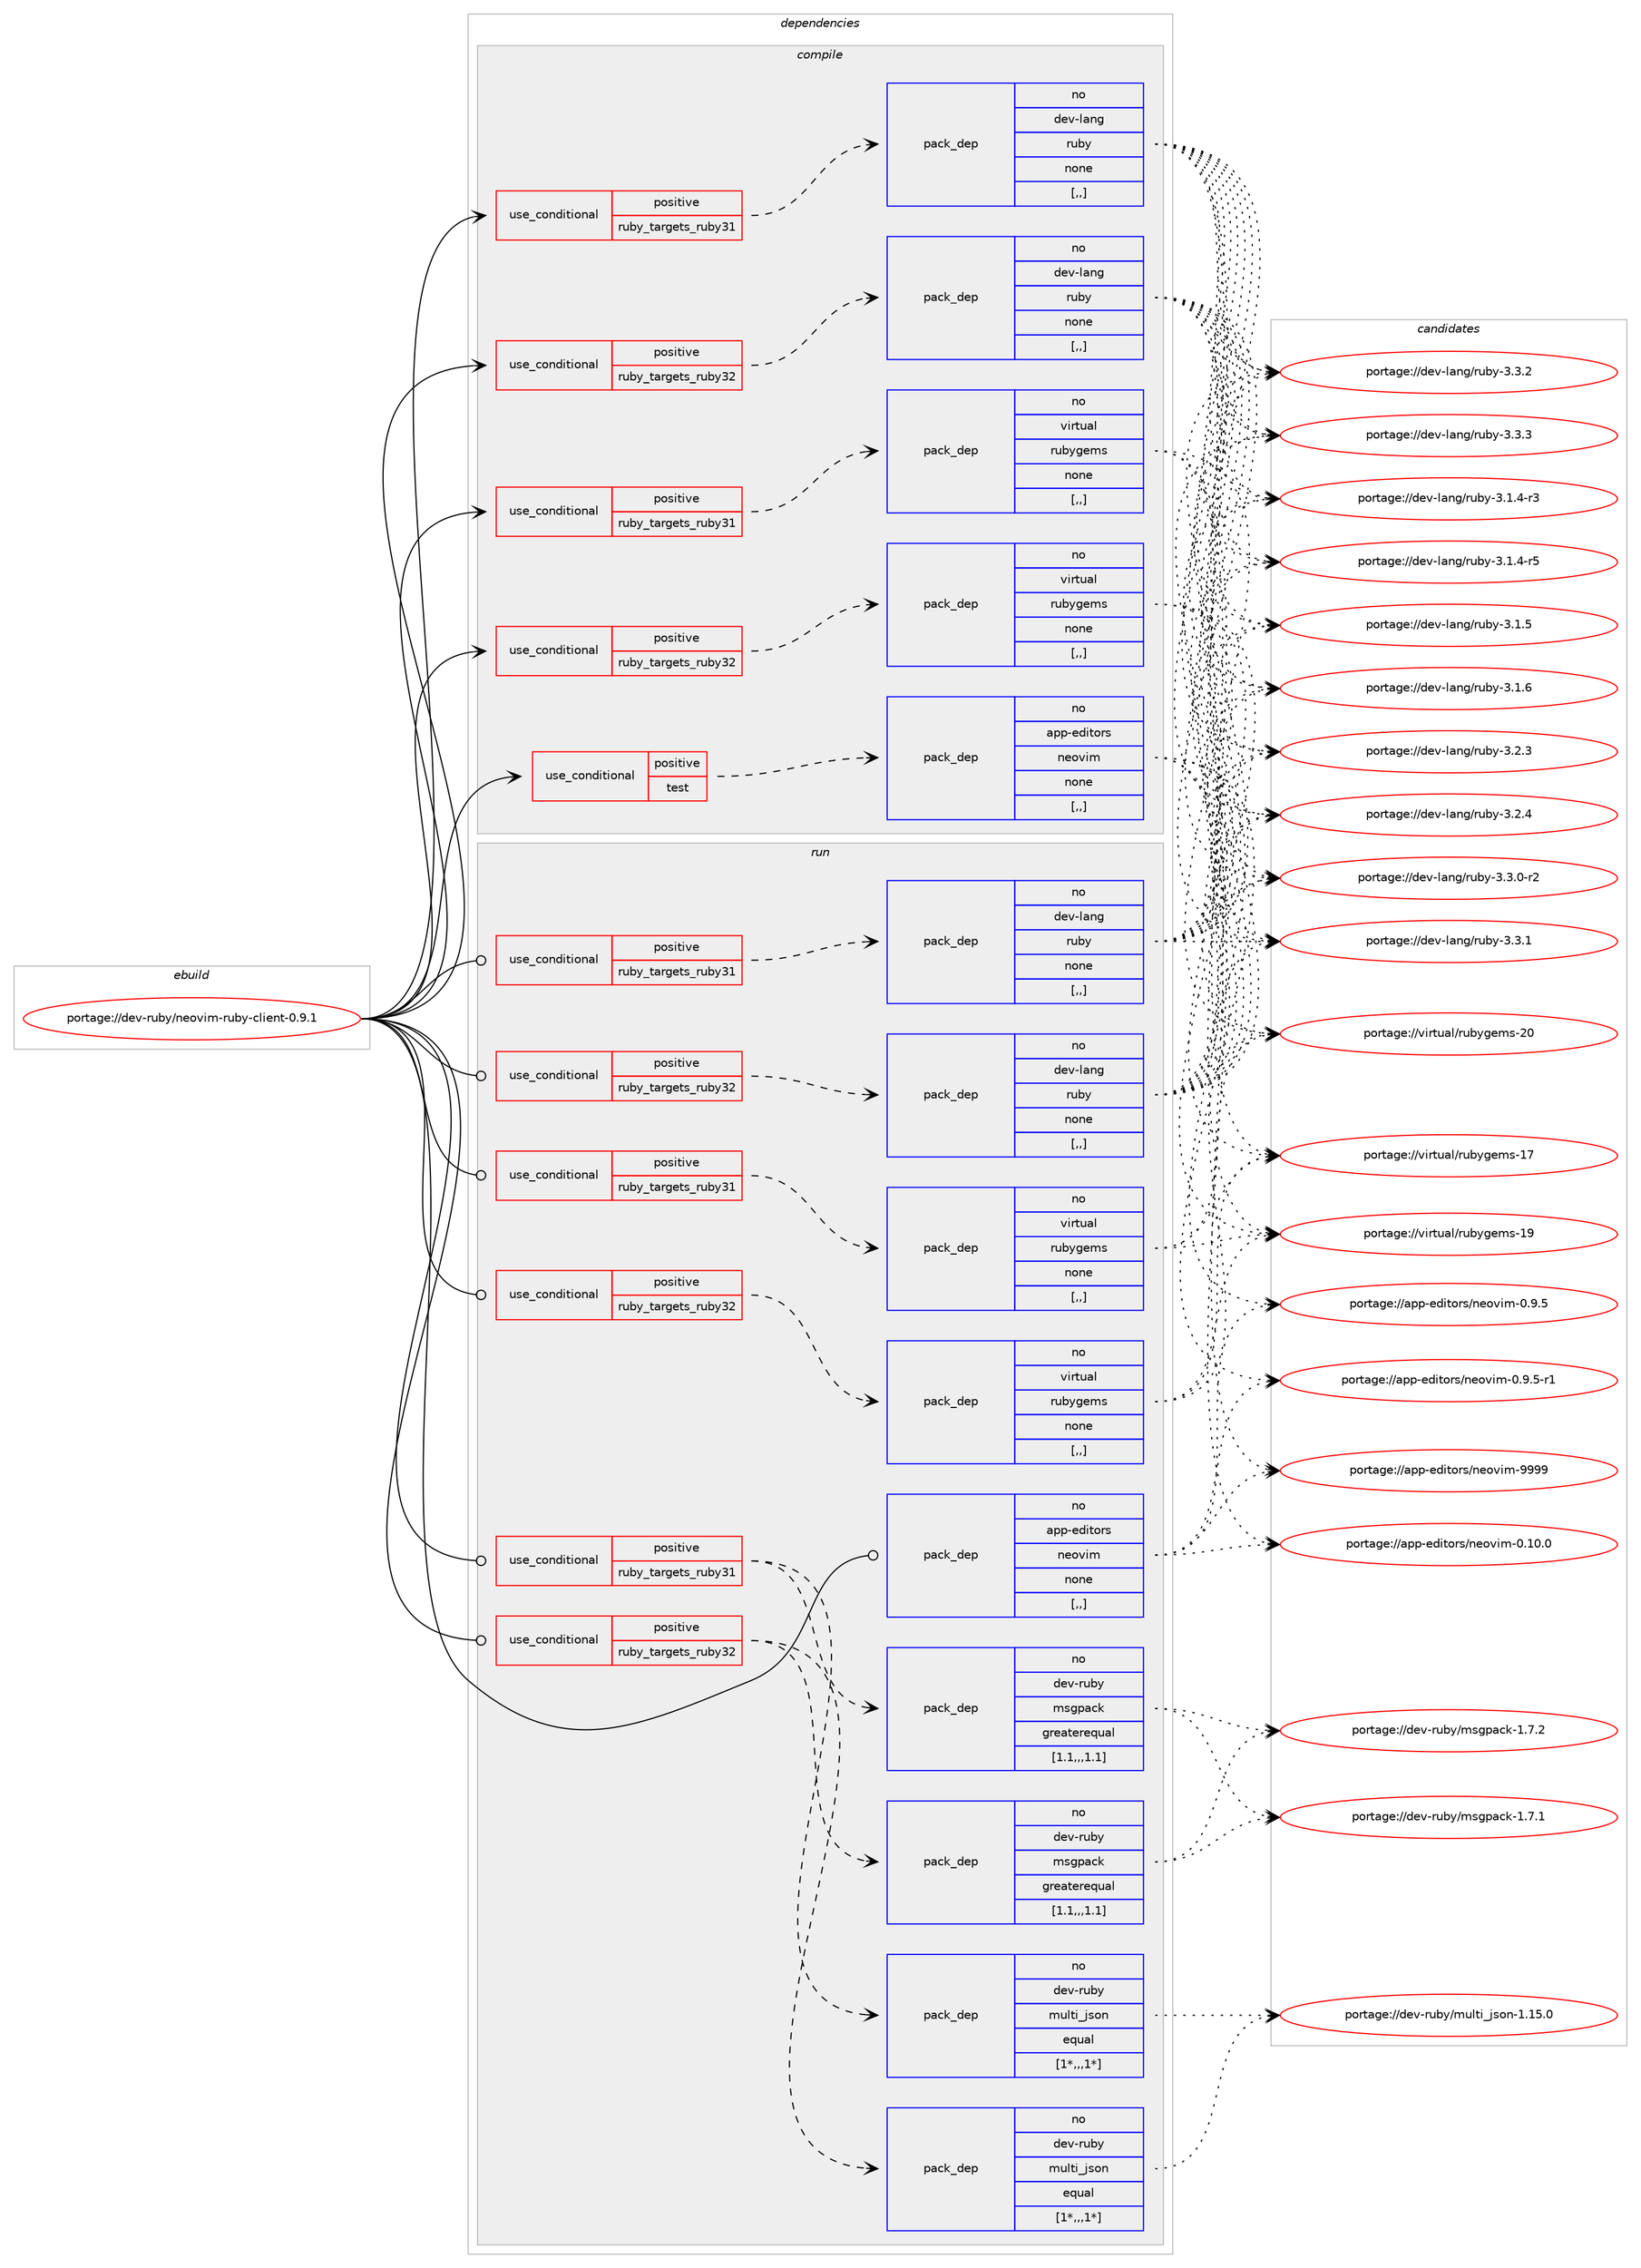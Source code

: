 digraph prolog {

# *************
# Graph options
# *************

newrank=true;
concentrate=true;
compound=true;
graph [rankdir=LR,fontname=Helvetica,fontsize=10,ranksep=1.5];#, ranksep=2.5, nodesep=0.2];
edge  [arrowhead=vee];
node  [fontname=Helvetica,fontsize=10];

# **********
# The ebuild
# **********

subgraph cluster_leftcol {
color=gray;
rank=same;
label=<<i>ebuild</i>>;
id [label="portage://dev-ruby/neovim-ruby-client-0.9.1", color=red, width=4, href="../dev-ruby/neovim-ruby-client-0.9.1.svg"];
}

# ****************
# The dependencies
# ****************

subgraph cluster_midcol {
color=gray;
label=<<i>dependencies</i>>;
subgraph cluster_compile {
fillcolor="#eeeeee";
style=filled;
label=<<i>compile</i>>;
subgraph cond50036 {
dependency187464 [label=<<TABLE BORDER="0" CELLBORDER="1" CELLSPACING="0" CELLPADDING="4"><TR><TD ROWSPAN="3" CELLPADDING="10">use_conditional</TD></TR><TR><TD>positive</TD></TR><TR><TD>ruby_targets_ruby31</TD></TR></TABLE>>, shape=none, color=red];
subgraph pack136120 {
dependency187465 [label=<<TABLE BORDER="0" CELLBORDER="1" CELLSPACING="0" CELLPADDING="4" WIDTH="220"><TR><TD ROWSPAN="6" CELLPADDING="30">pack_dep</TD></TR><TR><TD WIDTH="110">no</TD></TR><TR><TD>dev-lang</TD></TR><TR><TD>ruby</TD></TR><TR><TD>none</TD></TR><TR><TD>[,,]</TD></TR></TABLE>>, shape=none, color=blue];
}
dependency187464:e -> dependency187465:w [weight=20,style="dashed",arrowhead="vee"];
}
id:e -> dependency187464:w [weight=20,style="solid",arrowhead="vee"];
subgraph cond50037 {
dependency187466 [label=<<TABLE BORDER="0" CELLBORDER="1" CELLSPACING="0" CELLPADDING="4"><TR><TD ROWSPAN="3" CELLPADDING="10">use_conditional</TD></TR><TR><TD>positive</TD></TR><TR><TD>ruby_targets_ruby31</TD></TR></TABLE>>, shape=none, color=red];
subgraph pack136121 {
dependency187467 [label=<<TABLE BORDER="0" CELLBORDER="1" CELLSPACING="0" CELLPADDING="4" WIDTH="220"><TR><TD ROWSPAN="6" CELLPADDING="30">pack_dep</TD></TR><TR><TD WIDTH="110">no</TD></TR><TR><TD>virtual</TD></TR><TR><TD>rubygems</TD></TR><TR><TD>none</TD></TR><TR><TD>[,,]</TD></TR></TABLE>>, shape=none, color=blue];
}
dependency187466:e -> dependency187467:w [weight=20,style="dashed",arrowhead="vee"];
}
id:e -> dependency187466:w [weight=20,style="solid",arrowhead="vee"];
subgraph cond50038 {
dependency187468 [label=<<TABLE BORDER="0" CELLBORDER="1" CELLSPACING="0" CELLPADDING="4"><TR><TD ROWSPAN="3" CELLPADDING="10">use_conditional</TD></TR><TR><TD>positive</TD></TR><TR><TD>ruby_targets_ruby32</TD></TR></TABLE>>, shape=none, color=red];
subgraph pack136122 {
dependency187469 [label=<<TABLE BORDER="0" CELLBORDER="1" CELLSPACING="0" CELLPADDING="4" WIDTH="220"><TR><TD ROWSPAN="6" CELLPADDING="30">pack_dep</TD></TR><TR><TD WIDTH="110">no</TD></TR><TR><TD>dev-lang</TD></TR><TR><TD>ruby</TD></TR><TR><TD>none</TD></TR><TR><TD>[,,]</TD></TR></TABLE>>, shape=none, color=blue];
}
dependency187468:e -> dependency187469:w [weight=20,style="dashed",arrowhead="vee"];
}
id:e -> dependency187468:w [weight=20,style="solid",arrowhead="vee"];
subgraph cond50039 {
dependency187470 [label=<<TABLE BORDER="0" CELLBORDER="1" CELLSPACING="0" CELLPADDING="4"><TR><TD ROWSPAN="3" CELLPADDING="10">use_conditional</TD></TR><TR><TD>positive</TD></TR><TR><TD>ruby_targets_ruby32</TD></TR></TABLE>>, shape=none, color=red];
subgraph pack136123 {
dependency187471 [label=<<TABLE BORDER="0" CELLBORDER="1" CELLSPACING="0" CELLPADDING="4" WIDTH="220"><TR><TD ROWSPAN="6" CELLPADDING="30">pack_dep</TD></TR><TR><TD WIDTH="110">no</TD></TR><TR><TD>virtual</TD></TR><TR><TD>rubygems</TD></TR><TR><TD>none</TD></TR><TR><TD>[,,]</TD></TR></TABLE>>, shape=none, color=blue];
}
dependency187470:e -> dependency187471:w [weight=20,style="dashed",arrowhead="vee"];
}
id:e -> dependency187470:w [weight=20,style="solid",arrowhead="vee"];
subgraph cond50040 {
dependency187472 [label=<<TABLE BORDER="0" CELLBORDER="1" CELLSPACING="0" CELLPADDING="4"><TR><TD ROWSPAN="3" CELLPADDING="10">use_conditional</TD></TR><TR><TD>positive</TD></TR><TR><TD>test</TD></TR></TABLE>>, shape=none, color=red];
subgraph pack136124 {
dependency187473 [label=<<TABLE BORDER="0" CELLBORDER="1" CELLSPACING="0" CELLPADDING="4" WIDTH="220"><TR><TD ROWSPAN="6" CELLPADDING="30">pack_dep</TD></TR><TR><TD WIDTH="110">no</TD></TR><TR><TD>app-editors</TD></TR><TR><TD>neovim</TD></TR><TR><TD>none</TD></TR><TR><TD>[,,]</TD></TR></TABLE>>, shape=none, color=blue];
}
dependency187472:e -> dependency187473:w [weight=20,style="dashed",arrowhead="vee"];
}
id:e -> dependency187472:w [weight=20,style="solid",arrowhead="vee"];
}
subgraph cluster_compileandrun {
fillcolor="#eeeeee";
style=filled;
label=<<i>compile and run</i>>;
}
subgraph cluster_run {
fillcolor="#eeeeee";
style=filled;
label=<<i>run</i>>;
subgraph cond50041 {
dependency187474 [label=<<TABLE BORDER="0" CELLBORDER="1" CELLSPACING="0" CELLPADDING="4"><TR><TD ROWSPAN="3" CELLPADDING="10">use_conditional</TD></TR><TR><TD>positive</TD></TR><TR><TD>ruby_targets_ruby31</TD></TR></TABLE>>, shape=none, color=red];
subgraph pack136125 {
dependency187475 [label=<<TABLE BORDER="0" CELLBORDER="1" CELLSPACING="0" CELLPADDING="4" WIDTH="220"><TR><TD ROWSPAN="6" CELLPADDING="30">pack_dep</TD></TR><TR><TD WIDTH="110">no</TD></TR><TR><TD>dev-lang</TD></TR><TR><TD>ruby</TD></TR><TR><TD>none</TD></TR><TR><TD>[,,]</TD></TR></TABLE>>, shape=none, color=blue];
}
dependency187474:e -> dependency187475:w [weight=20,style="dashed",arrowhead="vee"];
}
id:e -> dependency187474:w [weight=20,style="solid",arrowhead="odot"];
subgraph cond50042 {
dependency187476 [label=<<TABLE BORDER="0" CELLBORDER="1" CELLSPACING="0" CELLPADDING="4"><TR><TD ROWSPAN="3" CELLPADDING="10">use_conditional</TD></TR><TR><TD>positive</TD></TR><TR><TD>ruby_targets_ruby31</TD></TR></TABLE>>, shape=none, color=red];
subgraph pack136126 {
dependency187477 [label=<<TABLE BORDER="0" CELLBORDER="1" CELLSPACING="0" CELLPADDING="4" WIDTH="220"><TR><TD ROWSPAN="6" CELLPADDING="30">pack_dep</TD></TR><TR><TD WIDTH="110">no</TD></TR><TR><TD>dev-ruby</TD></TR><TR><TD>msgpack</TD></TR><TR><TD>greaterequal</TD></TR><TR><TD>[1.1,,,1.1]</TD></TR></TABLE>>, shape=none, color=blue];
}
dependency187476:e -> dependency187477:w [weight=20,style="dashed",arrowhead="vee"];
subgraph pack136127 {
dependency187478 [label=<<TABLE BORDER="0" CELLBORDER="1" CELLSPACING="0" CELLPADDING="4" WIDTH="220"><TR><TD ROWSPAN="6" CELLPADDING="30">pack_dep</TD></TR><TR><TD WIDTH="110">no</TD></TR><TR><TD>dev-ruby</TD></TR><TR><TD>multi_json</TD></TR><TR><TD>equal</TD></TR><TR><TD>[1*,,,1*]</TD></TR></TABLE>>, shape=none, color=blue];
}
dependency187476:e -> dependency187478:w [weight=20,style="dashed",arrowhead="vee"];
}
id:e -> dependency187476:w [weight=20,style="solid",arrowhead="odot"];
subgraph cond50043 {
dependency187479 [label=<<TABLE BORDER="0" CELLBORDER="1" CELLSPACING="0" CELLPADDING="4"><TR><TD ROWSPAN="3" CELLPADDING="10">use_conditional</TD></TR><TR><TD>positive</TD></TR><TR><TD>ruby_targets_ruby31</TD></TR></TABLE>>, shape=none, color=red];
subgraph pack136128 {
dependency187480 [label=<<TABLE BORDER="0" CELLBORDER="1" CELLSPACING="0" CELLPADDING="4" WIDTH="220"><TR><TD ROWSPAN="6" CELLPADDING="30">pack_dep</TD></TR><TR><TD WIDTH="110">no</TD></TR><TR><TD>virtual</TD></TR><TR><TD>rubygems</TD></TR><TR><TD>none</TD></TR><TR><TD>[,,]</TD></TR></TABLE>>, shape=none, color=blue];
}
dependency187479:e -> dependency187480:w [weight=20,style="dashed",arrowhead="vee"];
}
id:e -> dependency187479:w [weight=20,style="solid",arrowhead="odot"];
subgraph cond50044 {
dependency187481 [label=<<TABLE BORDER="0" CELLBORDER="1" CELLSPACING="0" CELLPADDING="4"><TR><TD ROWSPAN="3" CELLPADDING="10">use_conditional</TD></TR><TR><TD>positive</TD></TR><TR><TD>ruby_targets_ruby32</TD></TR></TABLE>>, shape=none, color=red];
subgraph pack136129 {
dependency187482 [label=<<TABLE BORDER="0" CELLBORDER="1" CELLSPACING="0" CELLPADDING="4" WIDTH="220"><TR><TD ROWSPAN="6" CELLPADDING="30">pack_dep</TD></TR><TR><TD WIDTH="110">no</TD></TR><TR><TD>dev-lang</TD></TR><TR><TD>ruby</TD></TR><TR><TD>none</TD></TR><TR><TD>[,,]</TD></TR></TABLE>>, shape=none, color=blue];
}
dependency187481:e -> dependency187482:w [weight=20,style="dashed",arrowhead="vee"];
}
id:e -> dependency187481:w [weight=20,style="solid",arrowhead="odot"];
subgraph cond50045 {
dependency187483 [label=<<TABLE BORDER="0" CELLBORDER="1" CELLSPACING="0" CELLPADDING="4"><TR><TD ROWSPAN="3" CELLPADDING="10">use_conditional</TD></TR><TR><TD>positive</TD></TR><TR><TD>ruby_targets_ruby32</TD></TR></TABLE>>, shape=none, color=red];
subgraph pack136130 {
dependency187484 [label=<<TABLE BORDER="0" CELLBORDER="1" CELLSPACING="0" CELLPADDING="4" WIDTH="220"><TR><TD ROWSPAN="6" CELLPADDING="30">pack_dep</TD></TR><TR><TD WIDTH="110">no</TD></TR><TR><TD>dev-ruby</TD></TR><TR><TD>msgpack</TD></TR><TR><TD>greaterequal</TD></TR><TR><TD>[1.1,,,1.1]</TD></TR></TABLE>>, shape=none, color=blue];
}
dependency187483:e -> dependency187484:w [weight=20,style="dashed",arrowhead="vee"];
subgraph pack136131 {
dependency187485 [label=<<TABLE BORDER="0" CELLBORDER="1" CELLSPACING="0" CELLPADDING="4" WIDTH="220"><TR><TD ROWSPAN="6" CELLPADDING="30">pack_dep</TD></TR><TR><TD WIDTH="110">no</TD></TR><TR><TD>dev-ruby</TD></TR><TR><TD>multi_json</TD></TR><TR><TD>equal</TD></TR><TR><TD>[1*,,,1*]</TD></TR></TABLE>>, shape=none, color=blue];
}
dependency187483:e -> dependency187485:w [weight=20,style="dashed",arrowhead="vee"];
}
id:e -> dependency187483:w [weight=20,style="solid",arrowhead="odot"];
subgraph cond50046 {
dependency187486 [label=<<TABLE BORDER="0" CELLBORDER="1" CELLSPACING="0" CELLPADDING="4"><TR><TD ROWSPAN="3" CELLPADDING="10">use_conditional</TD></TR><TR><TD>positive</TD></TR><TR><TD>ruby_targets_ruby32</TD></TR></TABLE>>, shape=none, color=red];
subgraph pack136132 {
dependency187487 [label=<<TABLE BORDER="0" CELLBORDER="1" CELLSPACING="0" CELLPADDING="4" WIDTH="220"><TR><TD ROWSPAN="6" CELLPADDING="30">pack_dep</TD></TR><TR><TD WIDTH="110">no</TD></TR><TR><TD>virtual</TD></TR><TR><TD>rubygems</TD></TR><TR><TD>none</TD></TR><TR><TD>[,,]</TD></TR></TABLE>>, shape=none, color=blue];
}
dependency187486:e -> dependency187487:w [weight=20,style="dashed",arrowhead="vee"];
}
id:e -> dependency187486:w [weight=20,style="solid",arrowhead="odot"];
subgraph pack136133 {
dependency187488 [label=<<TABLE BORDER="0" CELLBORDER="1" CELLSPACING="0" CELLPADDING="4" WIDTH="220"><TR><TD ROWSPAN="6" CELLPADDING="30">pack_dep</TD></TR><TR><TD WIDTH="110">no</TD></TR><TR><TD>app-editors</TD></TR><TR><TD>neovim</TD></TR><TR><TD>none</TD></TR><TR><TD>[,,]</TD></TR></TABLE>>, shape=none, color=blue];
}
id:e -> dependency187488:w [weight=20,style="solid",arrowhead="odot"];
}
}

# **************
# The candidates
# **************

subgraph cluster_choices {
rank=same;
color=gray;
label=<<i>candidates</i>>;

subgraph choice136120 {
color=black;
nodesep=1;
choice100101118451089711010347114117981214551464946524511451 [label="portage://dev-lang/ruby-3.1.4-r3", color=red, width=4,href="../dev-lang/ruby-3.1.4-r3.svg"];
choice100101118451089711010347114117981214551464946524511453 [label="portage://dev-lang/ruby-3.1.4-r5", color=red, width=4,href="../dev-lang/ruby-3.1.4-r5.svg"];
choice10010111845108971101034711411798121455146494653 [label="portage://dev-lang/ruby-3.1.5", color=red, width=4,href="../dev-lang/ruby-3.1.5.svg"];
choice10010111845108971101034711411798121455146494654 [label="portage://dev-lang/ruby-3.1.6", color=red, width=4,href="../dev-lang/ruby-3.1.6.svg"];
choice10010111845108971101034711411798121455146504651 [label="portage://dev-lang/ruby-3.2.3", color=red, width=4,href="../dev-lang/ruby-3.2.3.svg"];
choice10010111845108971101034711411798121455146504652 [label="portage://dev-lang/ruby-3.2.4", color=red, width=4,href="../dev-lang/ruby-3.2.4.svg"];
choice100101118451089711010347114117981214551465146484511450 [label="portage://dev-lang/ruby-3.3.0-r2", color=red, width=4,href="../dev-lang/ruby-3.3.0-r2.svg"];
choice10010111845108971101034711411798121455146514649 [label="portage://dev-lang/ruby-3.3.1", color=red, width=4,href="../dev-lang/ruby-3.3.1.svg"];
choice10010111845108971101034711411798121455146514650 [label="portage://dev-lang/ruby-3.3.2", color=red, width=4,href="../dev-lang/ruby-3.3.2.svg"];
choice10010111845108971101034711411798121455146514651 [label="portage://dev-lang/ruby-3.3.3", color=red, width=4,href="../dev-lang/ruby-3.3.3.svg"];
dependency187465:e -> choice100101118451089711010347114117981214551464946524511451:w [style=dotted,weight="100"];
dependency187465:e -> choice100101118451089711010347114117981214551464946524511453:w [style=dotted,weight="100"];
dependency187465:e -> choice10010111845108971101034711411798121455146494653:w [style=dotted,weight="100"];
dependency187465:e -> choice10010111845108971101034711411798121455146494654:w [style=dotted,weight="100"];
dependency187465:e -> choice10010111845108971101034711411798121455146504651:w [style=dotted,weight="100"];
dependency187465:e -> choice10010111845108971101034711411798121455146504652:w [style=dotted,weight="100"];
dependency187465:e -> choice100101118451089711010347114117981214551465146484511450:w [style=dotted,weight="100"];
dependency187465:e -> choice10010111845108971101034711411798121455146514649:w [style=dotted,weight="100"];
dependency187465:e -> choice10010111845108971101034711411798121455146514650:w [style=dotted,weight="100"];
dependency187465:e -> choice10010111845108971101034711411798121455146514651:w [style=dotted,weight="100"];
}
subgraph choice136121 {
color=black;
nodesep=1;
choice118105114116117971084711411798121103101109115454955 [label="portage://virtual/rubygems-17", color=red, width=4,href="../virtual/rubygems-17.svg"];
choice118105114116117971084711411798121103101109115454957 [label="portage://virtual/rubygems-19", color=red, width=4,href="../virtual/rubygems-19.svg"];
choice118105114116117971084711411798121103101109115455048 [label="portage://virtual/rubygems-20", color=red, width=4,href="../virtual/rubygems-20.svg"];
dependency187467:e -> choice118105114116117971084711411798121103101109115454955:w [style=dotted,weight="100"];
dependency187467:e -> choice118105114116117971084711411798121103101109115454957:w [style=dotted,weight="100"];
dependency187467:e -> choice118105114116117971084711411798121103101109115455048:w [style=dotted,weight="100"];
}
subgraph choice136122 {
color=black;
nodesep=1;
choice100101118451089711010347114117981214551464946524511451 [label="portage://dev-lang/ruby-3.1.4-r3", color=red, width=4,href="../dev-lang/ruby-3.1.4-r3.svg"];
choice100101118451089711010347114117981214551464946524511453 [label="portage://dev-lang/ruby-3.1.4-r5", color=red, width=4,href="../dev-lang/ruby-3.1.4-r5.svg"];
choice10010111845108971101034711411798121455146494653 [label="portage://dev-lang/ruby-3.1.5", color=red, width=4,href="../dev-lang/ruby-3.1.5.svg"];
choice10010111845108971101034711411798121455146494654 [label="portage://dev-lang/ruby-3.1.6", color=red, width=4,href="../dev-lang/ruby-3.1.6.svg"];
choice10010111845108971101034711411798121455146504651 [label="portage://dev-lang/ruby-3.2.3", color=red, width=4,href="../dev-lang/ruby-3.2.3.svg"];
choice10010111845108971101034711411798121455146504652 [label="portage://dev-lang/ruby-3.2.4", color=red, width=4,href="../dev-lang/ruby-3.2.4.svg"];
choice100101118451089711010347114117981214551465146484511450 [label="portage://dev-lang/ruby-3.3.0-r2", color=red, width=4,href="../dev-lang/ruby-3.3.0-r2.svg"];
choice10010111845108971101034711411798121455146514649 [label="portage://dev-lang/ruby-3.3.1", color=red, width=4,href="../dev-lang/ruby-3.3.1.svg"];
choice10010111845108971101034711411798121455146514650 [label="portage://dev-lang/ruby-3.3.2", color=red, width=4,href="../dev-lang/ruby-3.3.2.svg"];
choice10010111845108971101034711411798121455146514651 [label="portage://dev-lang/ruby-3.3.3", color=red, width=4,href="../dev-lang/ruby-3.3.3.svg"];
dependency187469:e -> choice100101118451089711010347114117981214551464946524511451:w [style=dotted,weight="100"];
dependency187469:e -> choice100101118451089711010347114117981214551464946524511453:w [style=dotted,weight="100"];
dependency187469:e -> choice10010111845108971101034711411798121455146494653:w [style=dotted,weight="100"];
dependency187469:e -> choice10010111845108971101034711411798121455146494654:w [style=dotted,weight="100"];
dependency187469:e -> choice10010111845108971101034711411798121455146504651:w [style=dotted,weight="100"];
dependency187469:e -> choice10010111845108971101034711411798121455146504652:w [style=dotted,weight="100"];
dependency187469:e -> choice100101118451089711010347114117981214551465146484511450:w [style=dotted,weight="100"];
dependency187469:e -> choice10010111845108971101034711411798121455146514649:w [style=dotted,weight="100"];
dependency187469:e -> choice10010111845108971101034711411798121455146514650:w [style=dotted,weight="100"];
dependency187469:e -> choice10010111845108971101034711411798121455146514651:w [style=dotted,weight="100"];
}
subgraph choice136123 {
color=black;
nodesep=1;
choice118105114116117971084711411798121103101109115454955 [label="portage://virtual/rubygems-17", color=red, width=4,href="../virtual/rubygems-17.svg"];
choice118105114116117971084711411798121103101109115454957 [label="portage://virtual/rubygems-19", color=red, width=4,href="../virtual/rubygems-19.svg"];
choice118105114116117971084711411798121103101109115455048 [label="portage://virtual/rubygems-20", color=red, width=4,href="../virtual/rubygems-20.svg"];
dependency187471:e -> choice118105114116117971084711411798121103101109115454955:w [style=dotted,weight="100"];
dependency187471:e -> choice118105114116117971084711411798121103101109115454957:w [style=dotted,weight="100"];
dependency187471:e -> choice118105114116117971084711411798121103101109115455048:w [style=dotted,weight="100"];
}
subgraph choice136124 {
color=black;
nodesep=1;
choice97112112451011001051161111141154711010111111810510945484649484648 [label="portage://app-editors/neovim-0.10.0", color=red, width=4,href="../app-editors/neovim-0.10.0.svg"];
choice971121124510110010511611111411547110101111118105109454846574653 [label="portage://app-editors/neovim-0.9.5", color=red, width=4,href="../app-editors/neovim-0.9.5.svg"];
choice9711211245101100105116111114115471101011111181051094548465746534511449 [label="portage://app-editors/neovim-0.9.5-r1", color=red, width=4,href="../app-editors/neovim-0.9.5-r1.svg"];
choice9711211245101100105116111114115471101011111181051094557575757 [label="portage://app-editors/neovim-9999", color=red, width=4,href="../app-editors/neovim-9999.svg"];
dependency187473:e -> choice97112112451011001051161111141154711010111111810510945484649484648:w [style=dotted,weight="100"];
dependency187473:e -> choice971121124510110010511611111411547110101111118105109454846574653:w [style=dotted,weight="100"];
dependency187473:e -> choice9711211245101100105116111114115471101011111181051094548465746534511449:w [style=dotted,weight="100"];
dependency187473:e -> choice9711211245101100105116111114115471101011111181051094557575757:w [style=dotted,weight="100"];
}
subgraph choice136125 {
color=black;
nodesep=1;
choice100101118451089711010347114117981214551464946524511451 [label="portage://dev-lang/ruby-3.1.4-r3", color=red, width=4,href="../dev-lang/ruby-3.1.4-r3.svg"];
choice100101118451089711010347114117981214551464946524511453 [label="portage://dev-lang/ruby-3.1.4-r5", color=red, width=4,href="../dev-lang/ruby-3.1.4-r5.svg"];
choice10010111845108971101034711411798121455146494653 [label="portage://dev-lang/ruby-3.1.5", color=red, width=4,href="../dev-lang/ruby-3.1.5.svg"];
choice10010111845108971101034711411798121455146494654 [label="portage://dev-lang/ruby-3.1.6", color=red, width=4,href="../dev-lang/ruby-3.1.6.svg"];
choice10010111845108971101034711411798121455146504651 [label="portage://dev-lang/ruby-3.2.3", color=red, width=4,href="../dev-lang/ruby-3.2.3.svg"];
choice10010111845108971101034711411798121455146504652 [label="portage://dev-lang/ruby-3.2.4", color=red, width=4,href="../dev-lang/ruby-3.2.4.svg"];
choice100101118451089711010347114117981214551465146484511450 [label="portage://dev-lang/ruby-3.3.0-r2", color=red, width=4,href="../dev-lang/ruby-3.3.0-r2.svg"];
choice10010111845108971101034711411798121455146514649 [label="portage://dev-lang/ruby-3.3.1", color=red, width=4,href="../dev-lang/ruby-3.3.1.svg"];
choice10010111845108971101034711411798121455146514650 [label="portage://dev-lang/ruby-3.3.2", color=red, width=4,href="../dev-lang/ruby-3.3.2.svg"];
choice10010111845108971101034711411798121455146514651 [label="portage://dev-lang/ruby-3.3.3", color=red, width=4,href="../dev-lang/ruby-3.3.3.svg"];
dependency187475:e -> choice100101118451089711010347114117981214551464946524511451:w [style=dotted,weight="100"];
dependency187475:e -> choice100101118451089711010347114117981214551464946524511453:w [style=dotted,weight="100"];
dependency187475:e -> choice10010111845108971101034711411798121455146494653:w [style=dotted,weight="100"];
dependency187475:e -> choice10010111845108971101034711411798121455146494654:w [style=dotted,weight="100"];
dependency187475:e -> choice10010111845108971101034711411798121455146504651:w [style=dotted,weight="100"];
dependency187475:e -> choice10010111845108971101034711411798121455146504652:w [style=dotted,weight="100"];
dependency187475:e -> choice100101118451089711010347114117981214551465146484511450:w [style=dotted,weight="100"];
dependency187475:e -> choice10010111845108971101034711411798121455146514649:w [style=dotted,weight="100"];
dependency187475:e -> choice10010111845108971101034711411798121455146514650:w [style=dotted,weight="100"];
dependency187475:e -> choice10010111845108971101034711411798121455146514651:w [style=dotted,weight="100"];
}
subgraph choice136126 {
color=black;
nodesep=1;
choice1001011184511411798121471091151031129799107454946554649 [label="portage://dev-ruby/msgpack-1.7.1", color=red, width=4,href="../dev-ruby/msgpack-1.7.1.svg"];
choice1001011184511411798121471091151031129799107454946554650 [label="portage://dev-ruby/msgpack-1.7.2", color=red, width=4,href="../dev-ruby/msgpack-1.7.2.svg"];
dependency187477:e -> choice1001011184511411798121471091151031129799107454946554649:w [style=dotted,weight="100"];
dependency187477:e -> choice1001011184511411798121471091151031129799107454946554650:w [style=dotted,weight="100"];
}
subgraph choice136127 {
color=black;
nodesep=1;
choice1001011184511411798121471091171081161059510611511111045494649534648 [label="portage://dev-ruby/multi_json-1.15.0", color=red, width=4,href="../dev-ruby/multi_json-1.15.0.svg"];
dependency187478:e -> choice1001011184511411798121471091171081161059510611511111045494649534648:w [style=dotted,weight="100"];
}
subgraph choice136128 {
color=black;
nodesep=1;
choice118105114116117971084711411798121103101109115454955 [label="portage://virtual/rubygems-17", color=red, width=4,href="../virtual/rubygems-17.svg"];
choice118105114116117971084711411798121103101109115454957 [label="portage://virtual/rubygems-19", color=red, width=4,href="../virtual/rubygems-19.svg"];
choice118105114116117971084711411798121103101109115455048 [label="portage://virtual/rubygems-20", color=red, width=4,href="../virtual/rubygems-20.svg"];
dependency187480:e -> choice118105114116117971084711411798121103101109115454955:w [style=dotted,weight="100"];
dependency187480:e -> choice118105114116117971084711411798121103101109115454957:w [style=dotted,weight="100"];
dependency187480:e -> choice118105114116117971084711411798121103101109115455048:w [style=dotted,weight="100"];
}
subgraph choice136129 {
color=black;
nodesep=1;
choice100101118451089711010347114117981214551464946524511451 [label="portage://dev-lang/ruby-3.1.4-r3", color=red, width=4,href="../dev-lang/ruby-3.1.4-r3.svg"];
choice100101118451089711010347114117981214551464946524511453 [label="portage://dev-lang/ruby-3.1.4-r5", color=red, width=4,href="../dev-lang/ruby-3.1.4-r5.svg"];
choice10010111845108971101034711411798121455146494653 [label="portage://dev-lang/ruby-3.1.5", color=red, width=4,href="../dev-lang/ruby-3.1.5.svg"];
choice10010111845108971101034711411798121455146494654 [label="portage://dev-lang/ruby-3.1.6", color=red, width=4,href="../dev-lang/ruby-3.1.6.svg"];
choice10010111845108971101034711411798121455146504651 [label="portage://dev-lang/ruby-3.2.3", color=red, width=4,href="../dev-lang/ruby-3.2.3.svg"];
choice10010111845108971101034711411798121455146504652 [label="portage://dev-lang/ruby-3.2.4", color=red, width=4,href="../dev-lang/ruby-3.2.4.svg"];
choice100101118451089711010347114117981214551465146484511450 [label="portage://dev-lang/ruby-3.3.0-r2", color=red, width=4,href="../dev-lang/ruby-3.3.0-r2.svg"];
choice10010111845108971101034711411798121455146514649 [label="portage://dev-lang/ruby-3.3.1", color=red, width=4,href="../dev-lang/ruby-3.3.1.svg"];
choice10010111845108971101034711411798121455146514650 [label="portage://dev-lang/ruby-3.3.2", color=red, width=4,href="../dev-lang/ruby-3.3.2.svg"];
choice10010111845108971101034711411798121455146514651 [label="portage://dev-lang/ruby-3.3.3", color=red, width=4,href="../dev-lang/ruby-3.3.3.svg"];
dependency187482:e -> choice100101118451089711010347114117981214551464946524511451:w [style=dotted,weight="100"];
dependency187482:e -> choice100101118451089711010347114117981214551464946524511453:w [style=dotted,weight="100"];
dependency187482:e -> choice10010111845108971101034711411798121455146494653:w [style=dotted,weight="100"];
dependency187482:e -> choice10010111845108971101034711411798121455146494654:w [style=dotted,weight="100"];
dependency187482:e -> choice10010111845108971101034711411798121455146504651:w [style=dotted,weight="100"];
dependency187482:e -> choice10010111845108971101034711411798121455146504652:w [style=dotted,weight="100"];
dependency187482:e -> choice100101118451089711010347114117981214551465146484511450:w [style=dotted,weight="100"];
dependency187482:e -> choice10010111845108971101034711411798121455146514649:w [style=dotted,weight="100"];
dependency187482:e -> choice10010111845108971101034711411798121455146514650:w [style=dotted,weight="100"];
dependency187482:e -> choice10010111845108971101034711411798121455146514651:w [style=dotted,weight="100"];
}
subgraph choice136130 {
color=black;
nodesep=1;
choice1001011184511411798121471091151031129799107454946554649 [label="portage://dev-ruby/msgpack-1.7.1", color=red, width=4,href="../dev-ruby/msgpack-1.7.1.svg"];
choice1001011184511411798121471091151031129799107454946554650 [label="portage://dev-ruby/msgpack-1.7.2", color=red, width=4,href="../dev-ruby/msgpack-1.7.2.svg"];
dependency187484:e -> choice1001011184511411798121471091151031129799107454946554649:w [style=dotted,weight="100"];
dependency187484:e -> choice1001011184511411798121471091151031129799107454946554650:w [style=dotted,weight="100"];
}
subgraph choice136131 {
color=black;
nodesep=1;
choice1001011184511411798121471091171081161059510611511111045494649534648 [label="portage://dev-ruby/multi_json-1.15.0", color=red, width=4,href="../dev-ruby/multi_json-1.15.0.svg"];
dependency187485:e -> choice1001011184511411798121471091171081161059510611511111045494649534648:w [style=dotted,weight="100"];
}
subgraph choice136132 {
color=black;
nodesep=1;
choice118105114116117971084711411798121103101109115454955 [label="portage://virtual/rubygems-17", color=red, width=4,href="../virtual/rubygems-17.svg"];
choice118105114116117971084711411798121103101109115454957 [label="portage://virtual/rubygems-19", color=red, width=4,href="../virtual/rubygems-19.svg"];
choice118105114116117971084711411798121103101109115455048 [label="portage://virtual/rubygems-20", color=red, width=4,href="../virtual/rubygems-20.svg"];
dependency187487:e -> choice118105114116117971084711411798121103101109115454955:w [style=dotted,weight="100"];
dependency187487:e -> choice118105114116117971084711411798121103101109115454957:w [style=dotted,weight="100"];
dependency187487:e -> choice118105114116117971084711411798121103101109115455048:w [style=dotted,weight="100"];
}
subgraph choice136133 {
color=black;
nodesep=1;
choice97112112451011001051161111141154711010111111810510945484649484648 [label="portage://app-editors/neovim-0.10.0", color=red, width=4,href="../app-editors/neovim-0.10.0.svg"];
choice971121124510110010511611111411547110101111118105109454846574653 [label="portage://app-editors/neovim-0.9.5", color=red, width=4,href="../app-editors/neovim-0.9.5.svg"];
choice9711211245101100105116111114115471101011111181051094548465746534511449 [label="portage://app-editors/neovim-0.9.5-r1", color=red, width=4,href="../app-editors/neovim-0.9.5-r1.svg"];
choice9711211245101100105116111114115471101011111181051094557575757 [label="portage://app-editors/neovim-9999", color=red, width=4,href="../app-editors/neovim-9999.svg"];
dependency187488:e -> choice97112112451011001051161111141154711010111111810510945484649484648:w [style=dotted,weight="100"];
dependency187488:e -> choice971121124510110010511611111411547110101111118105109454846574653:w [style=dotted,weight="100"];
dependency187488:e -> choice9711211245101100105116111114115471101011111181051094548465746534511449:w [style=dotted,weight="100"];
dependency187488:e -> choice9711211245101100105116111114115471101011111181051094557575757:w [style=dotted,weight="100"];
}
}

}
